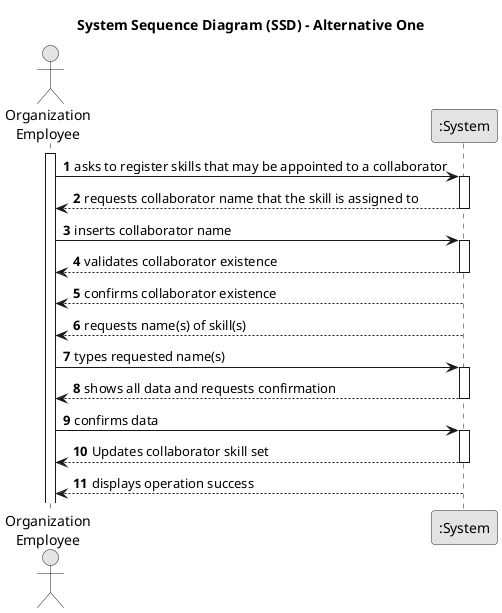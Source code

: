 @startuml
skinparam monochrome true
skinparam packageStyle rectangle
skinparam shadowing false

title System Sequence Diagram (SSD) - Alternative One

autonumber

actor "Organization\nEmployee" as Employee
participant ":System" as System

activate Employee

    Employee -> System : asks to register skills that may be appointed to a collaborator
    activate System

    System --> Employee : requests collaborator name that the skill is assigned to
    deactivate System

    Employee -> System : inserts collaborator name
    activate System

    System --> Employee : validates collaborator existence
    deactivate System

    System --> Employee : confirms collaborator existence
    deactivate System

    System --> Employee : requests name(s) of skill(s)
    deactivate System

    Employee -> System : types requested name(s)
    activate System

    System --> Employee : shows all data and requests confirmation
    deactivate System

    Employee -> System : confirms data
    activate System

    System --> Employee : Updates collaborator skill set
    deactivate System

    System --> Employee : displays operation success
    deactivate System

@enduml